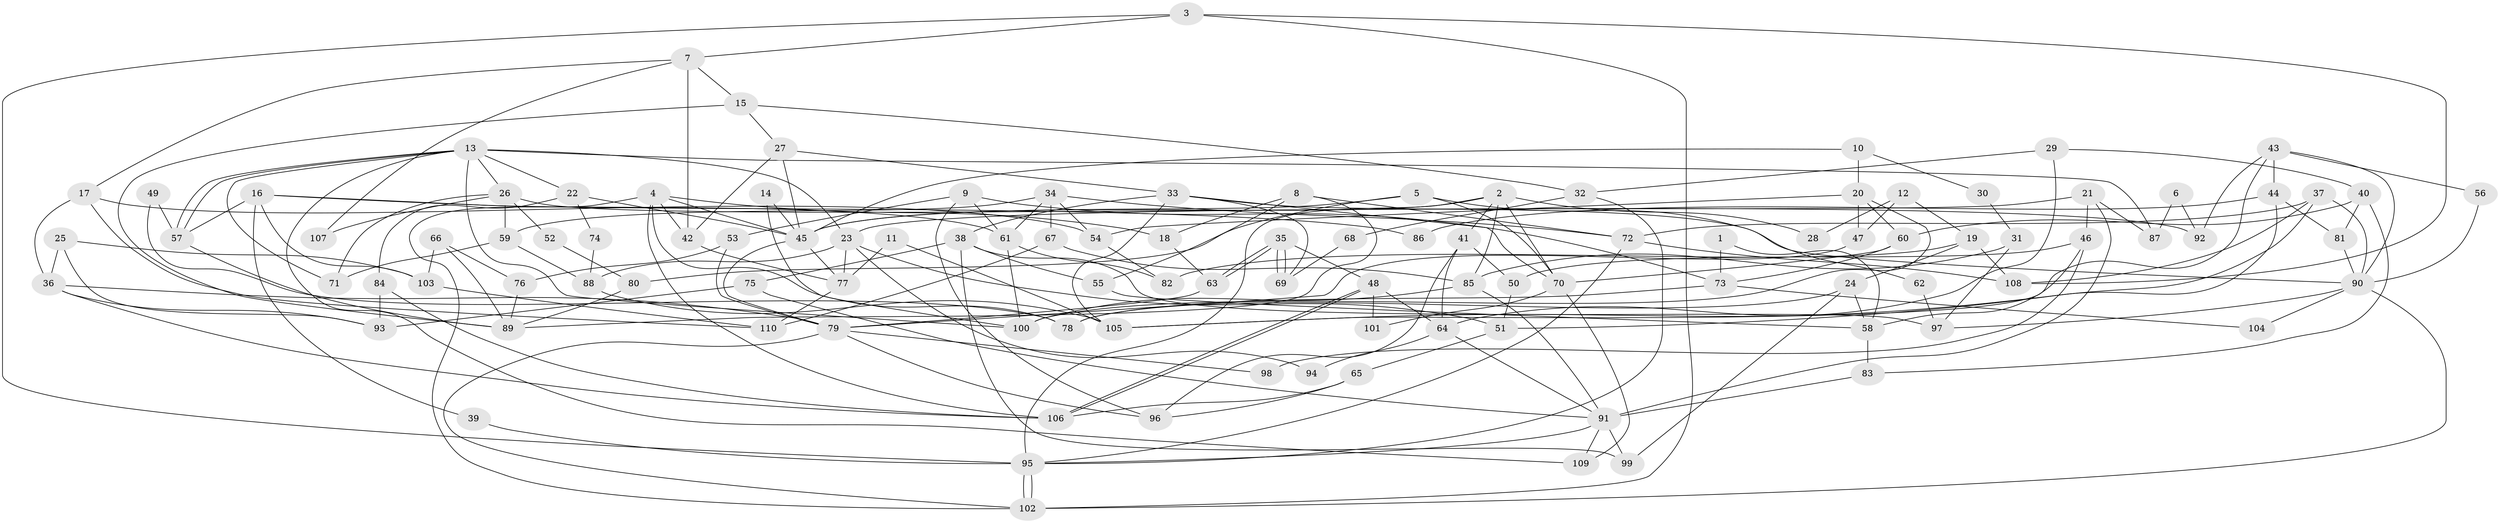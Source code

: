 // coarse degree distribution, {6: 0.05128205128205128, 10: 0.038461538461538464, 12: 0.02564102564102564, 8: 0.0641025641025641, 4: 0.2564102564102564, 5: 0.10256410256410256, 3: 0.2564102564102564, 7: 0.02564102564102564, 2: 0.1794871794871795}
// Generated by graph-tools (version 1.1) at 2025/51/03/04/25 22:51:17]
// undirected, 110 vertices, 220 edges
graph export_dot {
  node [color=gray90,style=filled];
  1;
  2;
  3;
  4;
  5;
  6;
  7;
  8;
  9;
  10;
  11;
  12;
  13;
  14;
  15;
  16;
  17;
  18;
  19;
  20;
  21;
  22;
  23;
  24;
  25;
  26;
  27;
  28;
  29;
  30;
  31;
  32;
  33;
  34;
  35;
  36;
  37;
  38;
  39;
  40;
  41;
  42;
  43;
  44;
  45;
  46;
  47;
  48;
  49;
  50;
  51;
  52;
  53;
  54;
  55;
  56;
  57;
  58;
  59;
  60;
  61;
  62;
  63;
  64;
  65;
  66;
  67;
  68;
  69;
  70;
  71;
  72;
  73;
  74;
  75;
  76;
  77;
  78;
  79;
  80;
  81;
  82;
  83;
  84;
  85;
  86;
  87;
  88;
  89;
  90;
  91;
  92;
  93;
  94;
  95;
  96;
  97;
  98;
  99;
  100;
  101;
  102;
  103;
  104;
  105;
  106;
  107;
  108;
  109;
  110;
  1 -- 73;
  1 -- 58;
  2 -- 95;
  2 -- 85;
  2 -- 28;
  2 -- 41;
  2 -- 45;
  2 -- 70;
  3 -- 102;
  3 -- 7;
  3 -- 95;
  3 -- 108;
  4 -- 102;
  4 -- 106;
  4 -- 18;
  4 -- 42;
  4 -- 45;
  4 -- 78;
  5 -- 45;
  5 -- 70;
  5 -- 62;
  5 -- 80;
  6 -- 87;
  6 -- 92;
  7 -- 15;
  7 -- 42;
  7 -- 17;
  7 -- 107;
  8 -- 18;
  8 -- 72;
  8 -- 55;
  8 -- 89;
  9 -- 96;
  9 -- 73;
  9 -- 53;
  9 -- 61;
  10 -- 45;
  10 -- 20;
  10 -- 30;
  11 -- 105;
  11 -- 77;
  12 -- 47;
  12 -- 19;
  12 -- 28;
  13 -- 57;
  13 -- 57;
  13 -- 23;
  13 -- 22;
  13 -- 26;
  13 -- 71;
  13 -- 87;
  13 -- 100;
  13 -- 109;
  14 -- 100;
  14 -- 45;
  15 -- 89;
  15 -- 27;
  15 -- 32;
  16 -- 103;
  16 -- 61;
  16 -- 39;
  16 -- 57;
  16 -- 86;
  17 -- 36;
  17 -- 54;
  17 -- 110;
  18 -- 63;
  19 -- 82;
  19 -- 108;
  19 -- 24;
  20 -- 54;
  20 -- 100;
  20 -- 47;
  20 -- 60;
  21 -- 91;
  21 -- 46;
  21 -- 23;
  21 -- 87;
  22 -- 45;
  22 -- 74;
  22 -- 84;
  23 -- 77;
  23 -- 51;
  23 -- 88;
  23 -- 94;
  24 -- 58;
  24 -- 78;
  24 -- 99;
  25 -- 103;
  25 -- 36;
  25 -- 93;
  26 -- 59;
  26 -- 52;
  26 -- 71;
  26 -- 92;
  26 -- 107;
  27 -- 33;
  27 -- 45;
  27 -- 42;
  29 -- 64;
  29 -- 32;
  29 -- 40;
  30 -- 31;
  31 -- 97;
  31 -- 85;
  32 -- 95;
  32 -- 68;
  33 -- 105;
  33 -- 70;
  33 -- 38;
  33 -- 69;
  33 -- 90;
  34 -- 72;
  34 -- 67;
  34 -- 54;
  34 -- 59;
  34 -- 61;
  35 -- 69;
  35 -- 69;
  35 -- 63;
  35 -- 63;
  35 -- 48;
  36 -- 106;
  36 -- 93;
  36 -- 79;
  37 -- 90;
  37 -- 108;
  37 -- 72;
  37 -- 105;
  38 -- 99;
  38 -- 55;
  38 -- 75;
  38 -- 97;
  39 -- 95;
  40 -- 60;
  40 -- 81;
  40 -- 83;
  41 -- 96;
  41 -- 50;
  41 -- 64;
  42 -- 77;
  43 -- 105;
  43 -- 90;
  43 -- 44;
  43 -- 56;
  43 -- 92;
  44 -- 81;
  44 -- 51;
  44 -- 86;
  45 -- 77;
  45 -- 79;
  46 -- 50;
  46 -- 58;
  46 -- 98;
  47 -- 79;
  48 -- 106;
  48 -- 106;
  48 -- 64;
  48 -- 101;
  49 -- 78;
  49 -- 57;
  50 -- 51;
  51 -- 65;
  52 -- 80;
  53 -- 79;
  53 -- 76;
  54 -- 82;
  55 -- 58;
  56 -- 90;
  57 -- 89;
  58 -- 83;
  59 -- 71;
  59 -- 88;
  60 -- 70;
  60 -- 73;
  61 -- 82;
  61 -- 100;
  62 -- 97;
  63 -- 79;
  64 -- 91;
  64 -- 94;
  65 -- 106;
  65 -- 96;
  66 -- 89;
  66 -- 76;
  66 -- 103;
  67 -- 110;
  67 -- 85;
  68 -- 69;
  70 -- 109;
  70 -- 101;
  72 -- 95;
  72 -- 108;
  73 -- 78;
  73 -- 104;
  74 -- 88;
  75 -- 91;
  75 -- 93;
  76 -- 89;
  77 -- 110;
  79 -- 96;
  79 -- 98;
  79 -- 102;
  80 -- 89;
  81 -- 90;
  83 -- 91;
  84 -- 93;
  84 -- 106;
  85 -- 100;
  85 -- 91;
  88 -- 105;
  90 -- 102;
  90 -- 97;
  90 -- 104;
  91 -- 95;
  91 -- 99;
  91 -- 109;
  95 -- 102;
  95 -- 102;
  103 -- 110;
}
